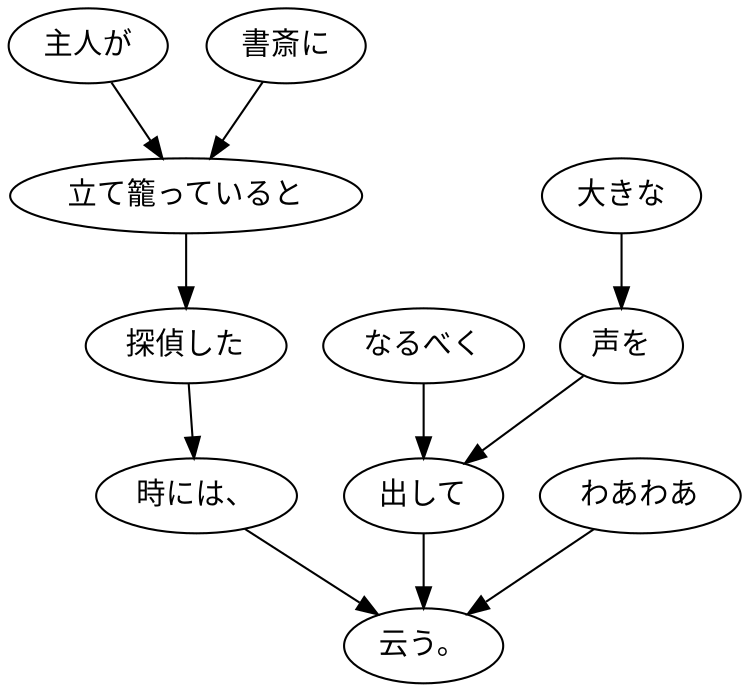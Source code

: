 digraph graph4831 {
	node0 [label="主人が"];
	node1 [label="書斎に"];
	node2 [label="立て籠っていると"];
	node3 [label="探偵した"];
	node4 [label="時には、"];
	node5 [label="なるべく"];
	node6 [label="大きな"];
	node7 [label="声を"];
	node8 [label="出して"];
	node9 [label="わあわあ"];
	node10 [label="云う。"];
	node0 -> node2;
	node1 -> node2;
	node2 -> node3;
	node3 -> node4;
	node4 -> node10;
	node5 -> node8;
	node6 -> node7;
	node7 -> node8;
	node8 -> node10;
	node9 -> node10;
}
